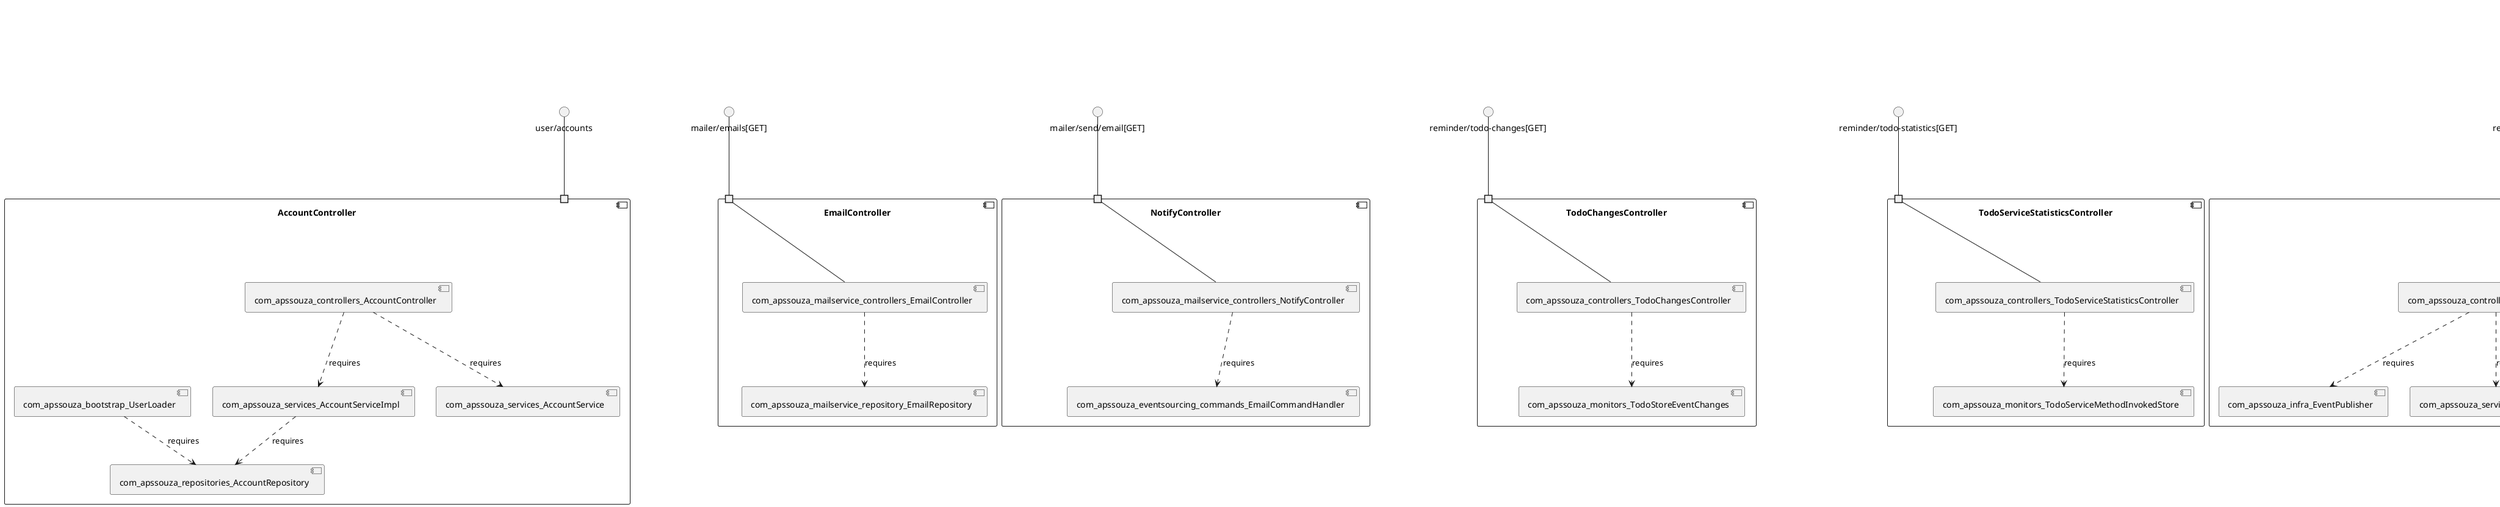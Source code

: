 @startuml
skinparam fixCircleLabelOverlapping true
component "AccountController\n\n\n\n\n\n" {
[com_apssouza_services_AccountServiceImpl]
[com_apssouza_controllers_AccountController]
[com_apssouza_bootstrap_UserLoader]
[com_apssouza_repositories_AccountRepository]
[com_apssouza_services_AccountService]
portin " " as AccountController.requires.user_accounts
[com_apssouza_services_AccountServiceImpl]..>[com_apssouza_repositories_AccountRepository] : requires
[com_apssouza_bootstrap_UserLoader]..>[com_apssouza_repositories_AccountRepository] : requires
[com_apssouza_controllers_AccountController]..>[com_apssouza_services_AccountServiceImpl] : requires
[com_apssouza_controllers_AccountController]..>[com_apssouza_services_AccountService] : requires
}
interface "user/accounts" as interface.user_accounts
interface.user_accounts--"AccountController.requires.user_accounts"
component "EmailController\n\n\n\n\n\n" {
[com_apssouza_mailservice_controllers_EmailController]
[com_apssouza_mailservice_repository_EmailRepository]
portin " " as EmailController.requires.mailer_emails_GET_
[com_apssouza_mailservice_controllers_EmailController]..>[com_apssouza_mailservice_repository_EmailRepository] : requires
"EmailController.requires.mailer_emails_GET_"--[com_apssouza_mailservice_controllers_EmailController]
}
interface "mailer/emails[GET]" as interface.mailer_emails_GET_
interface.mailer_emails_GET_--"EmailController.requires.mailer_emails_GET_"
component "EventSourcingServiceImpl\n\n\n\n\n\n" {
[com_apssouza_eventsourcing_eventstore_EventStoreRepository]
[com_apssouza_eventsourcing_services_EventSourcingServiceImpl]
[com_apssouza_eventsourcing_eventstore_EventSerializer]
[com_apssouza_eventsourcing_services_EventSourcingServiceImpl]..>[com_apssouza_eventsourcing_eventstore_EventStoreRepository] : requires
[com_apssouza_eventsourcing_services_EventSourcingServiceImpl]..>[com_apssouza_eventsourcing_eventstore_EventSerializer] : requires
}
component "NotifyController\n\n\n\n\n\n" {
[com_apssouza_eventsourcing_commands_EmailCommandHandler]
[com_apssouza_mailservice_controllers_NotifyController]
portin " " as NotifyController.requires.mailer_send_email_GET_
[com_apssouza_mailservice_controllers_NotifyController]..>[com_apssouza_eventsourcing_commands_EmailCommandHandler] : requires
"NotifyController.requires.mailer_send_email_GET_"--[com_apssouza_mailservice_controllers_NotifyController]
}
interface "mailer/send/email[GET]" as interface.mailer_send_email_GET_
interface.mailer_send_email_GET_--"NotifyController.requires.mailer_send_email_GET_"
component "TodoChangesController\n\n\n\n\n\n" {
[com_apssouza_controllers_TodoChangesController]
[com_apssouza_monitors_TodoStoreEventChanges]
portin " " as TodoChangesController.requires.reminder_todo_changes_GET_
[com_apssouza_controllers_TodoChangesController]..>[com_apssouza_monitors_TodoStoreEventChanges] : requires
"TodoChangesController.requires.reminder_todo_changes_GET_"--[com_apssouza_controllers_TodoChangesController]
}
interface "reminder/todo-changes[GET]" as interface.reminder_todo_changes_GET_
interface.reminder_todo_changes_GET_--"TodoChangesController.requires.reminder_todo_changes_GET_"
component "TodoServiceImpl\n\n\n\n\n\n" {
[TodoServiceImpl]
}
component "TodoServiceStatisticsController\n\n\n\n\n\n" {
[com_apssouza_controllers_TodoServiceStatisticsController]
[com_apssouza_monitors_TodoServiceMethodInvokedStore]
portin " " as TodoServiceStatisticsController.requires.reminder_todo_statistics_GET_
[com_apssouza_controllers_TodoServiceStatisticsController]..>[com_apssouza_monitors_TodoServiceMethodInvokedStore] : requires
"TodoServiceStatisticsController.requires.reminder_todo_statistics_GET_"--[com_apssouza_controllers_TodoServiceStatisticsController]
}
interface "reminder/todo-statistics[GET]" as interface.reminder_todo_statistics_GET_
interface.reminder_todo_statistics_GET_--"TodoServiceStatisticsController.requires.reminder_todo_statistics_GET_"
component "TodoSocketController\n\n\n\n\n\n" {
[com_apssouza_integrations_socket_TodoSocketController]
}
component "UserController\n\n\n\n\n\n" {
[com_apssouza_controllers_UserController]
[com_apssouza_services_TodoService]
[com_apssouza_services_UserServiceImpl]
[com_apssouza_controllers_TodoController]
[com_apssouza_services_TodoServiceImpl]
[com_apssouza_infra_EventPublisher]
[com_apssouza_services_UserService]
portin " " as UserController.requires.reminder_todos
portin " " as UserController.requires.api_gateway_accounts_GET_
[com_apssouza_controllers_UserController]..>[com_apssouza_services_UserServiceImpl] : requires
[com_apssouza_controllers_UserController]..>[com_apssouza_services_UserService] : requires
[com_apssouza_controllers_UserController]..>[com_apssouza_services_TodoService] : requires
[com_apssouza_controllers_UserController]..>[com_apssouza_services_TodoServiceImpl] : requires
[com_apssouza_controllers_TodoController]..>[com_apssouza_services_TodoService] : requires
[com_apssouza_controllers_TodoController]..>[com_apssouza_services_TodoServiceImpl] : requires
[com_apssouza_controllers_TodoController]..>[com_apssouza_infra_EventPublisher] : requires
"UserController.requires.reminder_todos"--[com_apssouza_controllers_TodoController]
"UserController.requires.api_gateway_accounts_GET_"--[com_apssouza_controllers_UserController]
}
interface "reminder/todos" as interface.reminder_todos
interface.reminder_todos--"UserController.requires.reminder_todos"
interface "api-gateway/accounts[GET]" as interface.api_gateway_accounts_GET_
interface.api_gateway_accounts_GET_--"UserController.requires.api_gateway_accounts_GET_"
interface "api-gateway/todos[GET]" as interface.api_gateway_todos_GET_
interface.api_gateway_todos_GET_--[TodoController]
interface "user/accounts[PUT]" as interface.user_accounts_PUT_
[UserClient]..>interface.user_accounts_PUT_ : requires
interface "user/users" as interface.user_users
[UserClient]..>interface.user_users : requires
interface "user/accounts[PUT]" as interface.user_accounts_PUT_
[com_apssouza_clients_UserClient]..>interface.user_accounts_PUT_ : requires

@enduml
